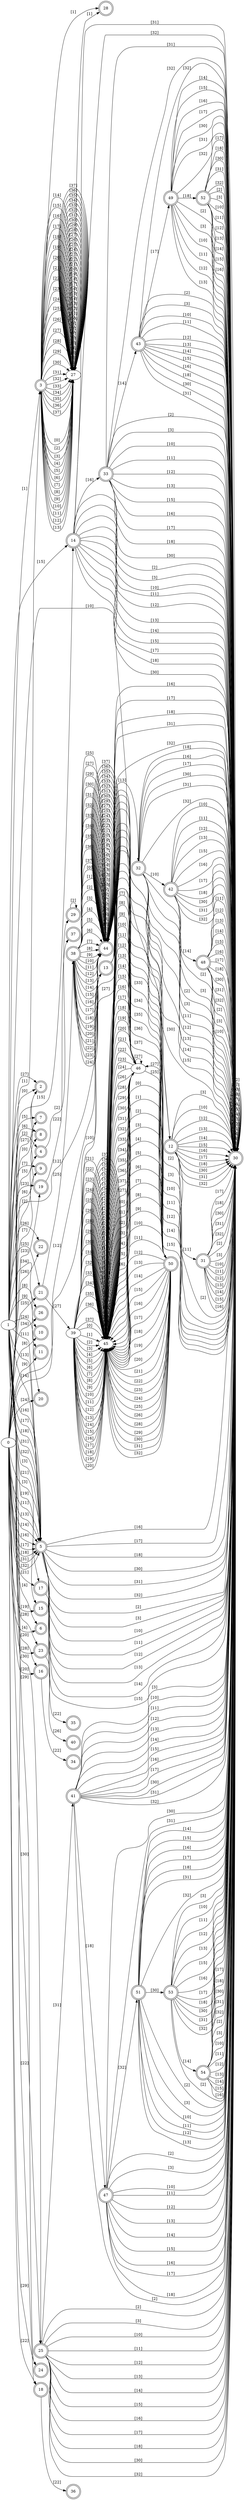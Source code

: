 digraph DFA {
rankdir = LR
2 [shape = doublecircle]
3 [shape = doublecircle]
4 [shape = doublecircle]
5 [shape = doublecircle]
6 [shape = doublecircle]
7 [shape = doublecircle]
8 [shape = doublecircle]
9 [shape = doublecircle]
10 [shape = doublecircle]
11 [shape = doublecircle]
12 [shape = doublecircle]
13 [shape = doublecircle]
14 [shape = doublecircle]
15 [shape = doublecircle]
16 [shape = doublecircle]
17 [shape = doublecircle]
18 [shape = doublecircle]
19 [shape = doublecircle]
20 [shape = doublecircle]
21 [shape = doublecircle]
22 [shape = doublecircle]
23 [shape = doublecircle]
24 [shape = doublecircle]
25 [shape = doublecircle]
26 [shape = doublecircle]
28 [shape = doublecircle]
29 [shape = doublecircle]
30 [shape = doublecircle]
31 [shape = doublecircle]
32 [shape = doublecircle]
33 [shape = doublecircle]
34 [shape = doublecircle]
35 [shape = doublecircle]
36 [shape = doublecircle]
37 [shape = doublecircle]
38 [shape = doublecircle]
40 [shape = doublecircle]
41 [shape = doublecircle]
42 [shape = doublecircle]
43 [shape = doublecircle]
44 [shape = doublecircle]
47 [shape = doublecircle]
48 [shape = doublecircle]
49 [shape = doublecircle]
50 [shape = doublecircle]
51 [shape = doublecircle]
52 [shape = doublecircle]
53 [shape = doublecircle]
54 [shape = doublecircle]
0 -> 2 [label="[0]"]
0 -> 3 [label="[1]"]
0 -> 4 [label="[2]"]
0 -> 5 [label="[3]"]
0 -> 6 [label="[4]"]
0 -> 7 [label="[5]"]
0 -> 8 [label="[6]"]
0 -> 9 [label="[7]"]
0 -> 10 [label="[8]"]
0 -> 11 [label="[9]"]
0 -> 12 [label="[10]"]
0 -> 5 [label="[11]"]
0 -> 13 [label="[12]"]
0 -> 5 [label="[13]"]
0 -> 5 [label="[14]"]
0 -> 14 [label="[15]"]
0 -> 5 [label="[16]"]
0 -> 5 [label="[17]"]
0 -> 5 [label="[18]"]
0 -> 15 [label="[19]"]
0 -> 16 [label="[20]"]
0 -> 17 [label="[21]"]
0 -> 18 [label="[22]"]
0 -> 19 [label="[23]"]
0 -> 20 [label="[24]"]
0 -> 21 [label="[25]"]
0 -> 22 [label="[26]"]
0 -> 2 [label="[27]"]
0 -> 23 [label="[28]"]
0 -> 24 [label="[29]"]
0 -> 25 [label="[30]"]
0 -> 5 [label="[31]"]
0 -> 5 [label="[32]"]
0 -> 26 [label="[34]"]
1 -> 2 [label="[0]"]
1 -> 3 [label="[1]"]
1 -> 4 [label="[2]"]
1 -> 5 [label="[3]"]
1 -> 6 [label="[4]"]
1 -> 7 [label="[5]"]
1 -> 8 [label="[6]"]
1 -> 9 [label="[7]"]
1 -> 10 [label="[8]"]
1 -> 11 [label="[9]"]
1 -> 12 [label="[10]"]
1 -> 5 [label="[11]"]
1 -> 13 [label="[12]"]
1 -> 5 [label="[13]"]
1 -> 5 [label="[14]"]
1 -> 14 [label="[15]"]
1 -> 5 [label="[16]"]
1 -> 5 [label="[17]"]
1 -> 5 [label="[18]"]
1 -> 15 [label="[19]"]
1 -> 16 [label="[20]"]
1 -> 17 [label="[21]"]
1 -> 18 [label="[22]"]
1 -> 19 [label="[23]"]
1 -> 20 [label="[24]"]
1 -> 21 [label="[25]"]
1 -> 22 [label="[26]"]
1 -> 2 [label="[27]"]
1 -> 23 [label="[28]"]
1 -> 24 [label="[29]"]
1 -> 25 [label="[30]"]
1 -> 5 [label="[31]"]
1 -> 5 [label="[32]"]
1 -> 26 [label="[34]"]
3 -> 27 [label="[0]"]
3 -> 28 [label="[1]"]
3 -> 27 [label="[2]"]
3 -> 27 [label="[3]"]
3 -> 27 [label="[4]"]
3 -> 27 [label="[5]"]
3 -> 27 [label="[6]"]
3 -> 27 [label="[7]"]
3 -> 27 [label="[8]"]
3 -> 27 [label="[9]"]
3 -> 27 [label="[10]"]
3 -> 27 [label="[11]"]
3 -> 27 [label="[12]"]
3 -> 27 [label="[13]"]
3 -> 27 [label="[14]"]
3 -> 27 [label="[15]"]
3 -> 27 [label="[16]"]
3 -> 27 [label="[17]"]
3 -> 27 [label="[18]"]
3 -> 27 [label="[19]"]
3 -> 27 [label="[20]"]
3 -> 27 [label="[21]"]
3 -> 27 [label="[22]"]
3 -> 27 [label="[23]"]
3 -> 27 [label="[24]"]
3 -> 27 [label="[25]"]
3 -> 27 [label="[26]"]
3 -> 27 [label="[27]"]
3 -> 27 [label="[28]"]
3 -> 27 [label="[29]"]
3 -> 27 [label="[30]"]
3 -> 27 [label="[31]"]
3 -> 27 [label="[32]"]
3 -> 27 [label="[33]"]
3 -> 27 [label="[34]"]
3 -> 27 [label="[35]"]
3 -> 27 [label="[36]"]
3 -> 27 [label="[37]"]
4 -> 29 [label="[2]"]
5 -> 30 [label="[2]"]
5 -> 30 [label="[3]"]
5 -> 30 [label="[10]"]
5 -> 30 [label="[11]"]
5 -> 30 [label="[12]"]
5 -> 30 [label="[13]"]
5 -> 30 [label="[14]"]
5 -> 30 [label="[15]"]
5 -> 30 [label="[16]"]
5 -> 30 [label="[17]"]
5 -> 30 [label="[18]"]
5 -> 30 [label="[30]"]
5 -> 30 [label="[31]"]
5 -> 30 [label="[32]"]
12 -> 30 [label="[2]"]
12 -> 30 [label="[3]"]
12 -> 30 [label="[10]"]
12 -> 31 [label="[11]"]
12 -> 30 [label="[12]"]
12 -> 30 [label="[13]"]
12 -> 30 [label="[14]"]
12 -> 30 [label="[15]"]
12 -> 30 [label="[16]"]
12 -> 30 [label="[17]"]
12 -> 30 [label="[18]"]
12 -> 30 [label="[30]"]
12 -> 30 [label="[31]"]
12 -> 30 [label="[32]"]
13 -> 30 [label="[2]"]
13 -> 30 [label="[3]"]
13 -> 30 [label="[10]"]
13 -> 30 [label="[11]"]
13 -> 30 [label="[12]"]
13 -> 32 [label="[13]"]
13 -> 30 [label="[14]"]
13 -> 30 [label="[15]"]
13 -> 30 [label="[16]"]
13 -> 30 [label="[17]"]
13 -> 30 [label="[18]"]
13 -> 30 [label="[30]"]
13 -> 30 [label="[31]"]
13 -> 30 [label="[32]"]
14 -> 30 [label="[2]"]
14 -> 30 [label="[3]"]
14 -> 30 [label="[10]"]
14 -> 30 [label="[11]"]
14 -> 30 [label="[12]"]
14 -> 30 [label="[13]"]
14 -> 30 [label="[14]"]
14 -> 30 [label="[15]"]
14 -> 33 [label="[16]"]
14 -> 30 [label="[17]"]
14 -> 30 [label="[18]"]
14 -> 30 [label="[30]"]
14 -> 30 [label="[31]"]
14 -> 30 [label="[32]"]
16 -> 34 [label="[22]"]
17 -> 35 [label="[22]"]
18 -> 36 [label="[22]"]
19 -> 37 [label="[22]"]
21 -> 38 [label="[25]"]
21 -> 39 [label="[27]"]
23 -> 40 [label="[26]"]
25 -> 30 [label="[2]"]
25 -> 30 [label="[3]"]
25 -> 30 [label="[10]"]
25 -> 30 [label="[11]"]
25 -> 30 [label="[12]"]
25 -> 30 [label="[13]"]
25 -> 30 [label="[14]"]
25 -> 30 [label="[15]"]
25 -> 30 [label="[16]"]
25 -> 30 [label="[17]"]
25 -> 30 [label="[18]"]
25 -> 30 [label="[30]"]
25 -> 41 [label="[31]"]
25 -> 30 [label="[32]"]
27 -> 27 [label="[0]"]
27 -> 28 [label="[1]"]
27 -> 27 [label="[2]"]
27 -> 27 [label="[3]"]
27 -> 27 [label="[4]"]
27 -> 27 [label="[5]"]
27 -> 27 [label="[6]"]
27 -> 27 [label="[7]"]
27 -> 27 [label="[8]"]
27 -> 27 [label="[9]"]
27 -> 27 [label="[10]"]
27 -> 27 [label="[11]"]
27 -> 27 [label="[12]"]
27 -> 27 [label="[13]"]
27 -> 27 [label="[14]"]
27 -> 27 [label="[15]"]
27 -> 27 [label="[16]"]
27 -> 27 [label="[17]"]
27 -> 27 [label="[18]"]
27 -> 27 [label="[19]"]
27 -> 27 [label="[20]"]
27 -> 27 [label="[21]"]
27 -> 27 [label="[22]"]
27 -> 27 [label="[23]"]
27 -> 27 [label="[24]"]
27 -> 27 [label="[25]"]
27 -> 27 [label="[26]"]
27 -> 27 [label="[27]"]
27 -> 27 [label="[28]"]
27 -> 27 [label="[29]"]
27 -> 27 [label="[30]"]
27 -> 27 [label="[31]"]
27 -> 27 [label="[32]"]
27 -> 27 [label="[33]"]
27 -> 27 [label="[34]"]
27 -> 27 [label="[35]"]
27 -> 27 [label="[36]"]
27 -> 27 [label="[37]"]
29 -> 29 [label="[2]"]
30 -> 30 [label="[2]"]
30 -> 30 [label="[3]"]
30 -> 30 [label="[10]"]
30 -> 30 [label="[11]"]
30 -> 30 [label="[12]"]
30 -> 30 [label="[13]"]
30 -> 30 [label="[14]"]
30 -> 30 [label="[15]"]
30 -> 30 [label="[16]"]
30 -> 30 [label="[17]"]
30 -> 30 [label="[18]"]
30 -> 30 [label="[30]"]
30 -> 30 [label="[31]"]
30 -> 30 [label="[32]"]
31 -> 30 [label="[2]"]
31 -> 30 [label="[3]"]
31 -> 30 [label="[10]"]
31 -> 30 [label="[11]"]
31 -> 30 [label="[12]"]
31 -> 30 [label="[13]"]
31 -> 30 [label="[14]"]
31 -> 30 [label="[15]"]
31 -> 30 [label="[16]"]
31 -> 30 [label="[17]"]
31 -> 30 [label="[18]"]
31 -> 30 [label="[30]"]
31 -> 30 [label="[31]"]
31 -> 30 [label="[32]"]
32 -> 30 [label="[2]"]
32 -> 30 [label="[3]"]
32 -> 42 [label="[10]"]
32 -> 30 [label="[11]"]
32 -> 30 [label="[12]"]
32 -> 30 [label="[13]"]
32 -> 30 [label="[14]"]
32 -> 30 [label="[15]"]
32 -> 30 [label="[16]"]
32 -> 30 [label="[17]"]
32 -> 30 [label="[18]"]
32 -> 30 [label="[30]"]
32 -> 30 [label="[31]"]
32 -> 30 [label="[32]"]
33 -> 30 [label="[2]"]
33 -> 30 [label="[3]"]
33 -> 30 [label="[10]"]
33 -> 30 [label="[11]"]
33 -> 30 [label="[12]"]
33 -> 30 [label="[13]"]
33 -> 43 [label="[14]"]
33 -> 30 [label="[15]"]
33 -> 30 [label="[16]"]
33 -> 30 [label="[17]"]
33 -> 30 [label="[18]"]
33 -> 30 [label="[30]"]
33 -> 30 [label="[31]"]
33 -> 30 [label="[32]"]
38 -> 44 [label="[0]"]
38 -> 44 [label="[1]"]
38 -> 44 [label="[2]"]
38 -> 44 [label="[3]"]
38 -> 44 [label="[4]"]
38 -> 44 [label="[5]"]
38 -> 44 [label="[6]"]
38 -> 44 [label="[7]"]
38 -> 44 [label="[8]"]
38 -> 44 [label="[9]"]
38 -> 44 [label="[10]"]
38 -> 44 [label="[11]"]
38 -> 44 [label="[12]"]
38 -> 44 [label="[13]"]
38 -> 44 [label="[14]"]
38 -> 44 [label="[15]"]
38 -> 44 [label="[16]"]
38 -> 44 [label="[17]"]
38 -> 44 [label="[18]"]
38 -> 44 [label="[19]"]
38 -> 44 [label="[20]"]
38 -> 44 [label="[21]"]
38 -> 44 [label="[22]"]
38 -> 44 [label="[23]"]
38 -> 44 [label="[24]"]
38 -> 44 [label="[25]"]
38 -> 44 [label="[27]"]
38 -> 44 [label="[29]"]
38 -> 44 [label="[30]"]
38 -> 44 [label="[31]"]
38 -> 44 [label="[32]"]
38 -> 44 [label="[33]"]
38 -> 44 [label="[34]"]
38 -> 44 [label="[35]"]
38 -> 44 [label="[36]"]
38 -> 44 [label="[37]"]
39 -> 45 [label="[0]"]
39 -> 45 [label="[1]"]
39 -> 45 [label="[2]"]
39 -> 45 [label="[3]"]
39 -> 45 [label="[4]"]
39 -> 45 [label="[5]"]
39 -> 45 [label="[6]"]
39 -> 45 [label="[7]"]
39 -> 45 [label="[8]"]
39 -> 45 [label="[9]"]
39 -> 45 [label="[10]"]
39 -> 45 [label="[11]"]
39 -> 45 [label="[12]"]
39 -> 45 [label="[13]"]
39 -> 45 [label="[14]"]
39 -> 45 [label="[15]"]
39 -> 45 [label="[16]"]
39 -> 45 [label="[17]"]
39 -> 45 [label="[18]"]
39 -> 45 [label="[19]"]
39 -> 45 [label="[20]"]
39 -> 45 [label="[21]"]
39 -> 45 [label="[22]"]
39 -> 45 [label="[23]"]
39 -> 45 [label="[24]"]
39 -> 45 [label="[25]"]
39 -> 45 [label="[26]"]
39 -> 46 [label="[27]"]
39 -> 45 [label="[28]"]
39 -> 45 [label="[29]"]
39 -> 45 [label="[30]"]
39 -> 45 [label="[31]"]
39 -> 45 [label="[32]"]
39 -> 45 [label="[33]"]
39 -> 45 [label="[34]"]
39 -> 45 [label="[35]"]
39 -> 45 [label="[36]"]
39 -> 45 [label="[37]"]
41 -> 30 [label="[2]"]
41 -> 30 [label="[3]"]
41 -> 30 [label="[10]"]
41 -> 30 [label="[11]"]
41 -> 30 [label="[12]"]
41 -> 30 [label="[13]"]
41 -> 30 [label="[14]"]
41 -> 30 [label="[15]"]
41 -> 30 [label="[16]"]
41 -> 30 [label="[17]"]
41 -> 47 [label="[18]"]
41 -> 30 [label="[30]"]
41 -> 30 [label="[31]"]
41 -> 30 [label="[32]"]
42 -> 30 [label="[2]"]
42 -> 30 [label="[3]"]
42 -> 30 [label="[10]"]
42 -> 30 [label="[11]"]
42 -> 30 [label="[12]"]
42 -> 30 [label="[13]"]
42 -> 48 [label="[14]"]
42 -> 30 [label="[15]"]
42 -> 30 [label="[16]"]
42 -> 30 [label="[17]"]
42 -> 30 [label="[18]"]
42 -> 30 [label="[30]"]
42 -> 30 [label="[31]"]
42 -> 30 [label="[32]"]
43 -> 30 [label="[2]"]
43 -> 30 [label="[3]"]
43 -> 30 [label="[10]"]
43 -> 30 [label="[11]"]
43 -> 30 [label="[12]"]
43 -> 30 [label="[13]"]
43 -> 30 [label="[14]"]
43 -> 30 [label="[15]"]
43 -> 30 [label="[16]"]
43 -> 49 [label="[17]"]
43 -> 30 [label="[18]"]
43 -> 30 [label="[30]"]
43 -> 30 [label="[31]"]
43 -> 30 [label="[32]"]
44 -> 44 [label="[0]"]
44 -> 44 [label="[1]"]
44 -> 44 [label="[2]"]
44 -> 44 [label="[3]"]
44 -> 44 [label="[4]"]
44 -> 44 [label="[5]"]
44 -> 44 [label="[6]"]
44 -> 44 [label="[7]"]
44 -> 44 [label="[8]"]
44 -> 44 [label="[9]"]
44 -> 44 [label="[10]"]
44 -> 44 [label="[11]"]
44 -> 44 [label="[12]"]
44 -> 44 [label="[13]"]
44 -> 44 [label="[14]"]
44 -> 44 [label="[15]"]
44 -> 44 [label="[16]"]
44 -> 44 [label="[17]"]
44 -> 44 [label="[18]"]
44 -> 44 [label="[19]"]
44 -> 44 [label="[20]"]
44 -> 44 [label="[21]"]
44 -> 44 [label="[22]"]
44 -> 44 [label="[23]"]
44 -> 44 [label="[24]"]
44 -> 44 [label="[25]"]
44 -> 44 [label="[27]"]
44 -> 44 [label="[29]"]
44 -> 44 [label="[30]"]
44 -> 44 [label="[31]"]
44 -> 44 [label="[32]"]
44 -> 44 [label="[33]"]
44 -> 44 [label="[34]"]
44 -> 44 [label="[35]"]
44 -> 44 [label="[36]"]
44 -> 44 [label="[37]"]
45 -> 45 [label="[0]"]
45 -> 45 [label="[1]"]
45 -> 45 [label="[2]"]
45 -> 45 [label="[3]"]
45 -> 45 [label="[4]"]
45 -> 45 [label="[5]"]
45 -> 45 [label="[6]"]
45 -> 45 [label="[7]"]
45 -> 45 [label="[8]"]
45 -> 45 [label="[9]"]
45 -> 45 [label="[10]"]
45 -> 45 [label="[11]"]
45 -> 45 [label="[12]"]
45 -> 45 [label="[13]"]
45 -> 45 [label="[14]"]
45 -> 45 [label="[15]"]
45 -> 45 [label="[16]"]
45 -> 45 [label="[17]"]
45 -> 45 [label="[18]"]
45 -> 45 [label="[19]"]
45 -> 45 [label="[20]"]
45 -> 45 [label="[21]"]
45 -> 45 [label="[22]"]
45 -> 45 [label="[23]"]
45 -> 45 [label="[24]"]
45 -> 45 [label="[25]"]
45 -> 45 [label="[26]"]
45 -> 46 [label="[27]"]
45 -> 45 [label="[28]"]
45 -> 45 [label="[29]"]
45 -> 45 [label="[30]"]
45 -> 45 [label="[31]"]
45 -> 45 [label="[32]"]
45 -> 45 [label="[33]"]
45 -> 45 [label="[34]"]
45 -> 45 [label="[35]"]
45 -> 45 [label="[36]"]
45 -> 45 [label="[37]"]
46 -> 45 [label="[0]"]
46 -> 45 [label="[1]"]
46 -> 45 [label="[2]"]
46 -> 45 [label="[3]"]
46 -> 45 [label="[4]"]
46 -> 45 [label="[5]"]
46 -> 45 [label="[6]"]
46 -> 45 [label="[7]"]
46 -> 45 [label="[8]"]
46 -> 45 [label="[9]"]
46 -> 45 [label="[10]"]
46 -> 45 [label="[11]"]
46 -> 45 [label="[12]"]
46 -> 45 [label="[13]"]
46 -> 45 [label="[14]"]
46 -> 45 [label="[15]"]
46 -> 45 [label="[16]"]
46 -> 45 [label="[17]"]
46 -> 45 [label="[18]"]
46 -> 45 [label="[19]"]
46 -> 45 [label="[20]"]
46 -> 45 [label="[21]"]
46 -> 45 [label="[22]"]
46 -> 45 [label="[23]"]
46 -> 45 [label="[24]"]
46 -> 50 [label="[25]"]
46 -> 45 [label="[26]"]
46 -> 46 [label="[27]"]
46 -> 45 [label="[28]"]
46 -> 45 [label="[29]"]
46 -> 45 [label="[30]"]
46 -> 45 [label="[31]"]
46 -> 45 [label="[32]"]
46 -> 45 [label="[33]"]
46 -> 45 [label="[34]"]
46 -> 45 [label="[35]"]
46 -> 45 [label="[36]"]
46 -> 45 [label="[37]"]
47 -> 30 [label="[2]"]
47 -> 30 [label="[3]"]
47 -> 30 [label="[10]"]
47 -> 30 [label="[11]"]
47 -> 30 [label="[12]"]
47 -> 30 [label="[13]"]
47 -> 30 [label="[14]"]
47 -> 30 [label="[15]"]
47 -> 30 [label="[16]"]
47 -> 30 [label="[17]"]
47 -> 30 [label="[18]"]
47 -> 30 [label="[30]"]
47 -> 30 [label="[31]"]
47 -> 51 [label="[32]"]
48 -> 30 [label="[2]"]
48 -> 30 [label="[3]"]
48 -> 30 [label="[10]"]
48 -> 30 [label="[11]"]
48 -> 30 [label="[12]"]
48 -> 30 [label="[13]"]
48 -> 30 [label="[14]"]
48 -> 30 [label="[15]"]
48 -> 30 [label="[16]"]
48 -> 30 [label="[17]"]
48 -> 30 [label="[18]"]
48 -> 30 [label="[30]"]
48 -> 30 [label="[31]"]
48 -> 30 [label="[32]"]
49 -> 30 [label="[2]"]
49 -> 30 [label="[3]"]
49 -> 30 [label="[10]"]
49 -> 30 [label="[11]"]
49 -> 30 [label="[12]"]
49 -> 30 [label="[13]"]
49 -> 30 [label="[14]"]
49 -> 30 [label="[15]"]
49 -> 30 [label="[16]"]
49 -> 30 [label="[17]"]
49 -> 52 [label="[18]"]
49 -> 30 [label="[30]"]
49 -> 30 [label="[31]"]
49 -> 30 [label="[32]"]
50 -> 45 [label="[0]"]
50 -> 45 [label="[1]"]
50 -> 45 [label="[2]"]
50 -> 45 [label="[3]"]
50 -> 45 [label="[4]"]
50 -> 45 [label="[5]"]
50 -> 45 [label="[6]"]
50 -> 45 [label="[7]"]
50 -> 45 [label="[8]"]
50 -> 45 [label="[9]"]
50 -> 45 [label="[10]"]
50 -> 45 [label="[11]"]
50 -> 45 [label="[12]"]
50 -> 45 [label="[13]"]
50 -> 45 [label="[14]"]
50 -> 45 [label="[15]"]
50 -> 45 [label="[16]"]
50 -> 45 [label="[17]"]
50 -> 45 [label="[18]"]
50 -> 45 [label="[19]"]
50 -> 45 [label="[20]"]
50 -> 45 [label="[21]"]
50 -> 45 [label="[22]"]
50 -> 45 [label="[23]"]
50 -> 45 [label="[24]"]
50 -> 45 [label="[25]"]
50 -> 45 [label="[26]"]
50 -> 46 [label="[27]"]
50 -> 45 [label="[28]"]
50 -> 45 [label="[29]"]
50 -> 45 [label="[30]"]
50 -> 45 [label="[31]"]
50 -> 45 [label="[32]"]
50 -> 45 [label="[33]"]
50 -> 45 [label="[34]"]
50 -> 45 [label="[35]"]
50 -> 45 [label="[36]"]
50 -> 45 [label="[37]"]
51 -> 30 [label="[2]"]
51 -> 30 [label="[3]"]
51 -> 30 [label="[10]"]
51 -> 30 [label="[11]"]
51 -> 30 [label="[12]"]
51 -> 30 [label="[13]"]
51 -> 30 [label="[14]"]
51 -> 30 [label="[15]"]
51 -> 30 [label="[16]"]
51 -> 30 [label="[17]"]
51 -> 30 [label="[18]"]
51 -> 53 [label="[30]"]
51 -> 30 [label="[31]"]
51 -> 30 [label="[32]"]
52 -> 30 [label="[2]"]
52 -> 30 [label="[3]"]
52 -> 30 [label="[10]"]
52 -> 30 [label="[11]"]
52 -> 30 [label="[12]"]
52 -> 30 [label="[13]"]
52 -> 30 [label="[14]"]
52 -> 30 [label="[15]"]
52 -> 30 [label="[16]"]
52 -> 30 [label="[17]"]
52 -> 30 [label="[18]"]
52 -> 30 [label="[30]"]
52 -> 30 [label="[31]"]
52 -> 30 [label="[32]"]
53 -> 30 [label="[2]"]
53 -> 30 [label="[3]"]
53 -> 30 [label="[10]"]
53 -> 30 [label="[11]"]
53 -> 30 [label="[12]"]
53 -> 30 [label="[13]"]
53 -> 54 [label="[14]"]
53 -> 30 [label="[15]"]
53 -> 30 [label="[16]"]
53 -> 30 [label="[17]"]
53 -> 30 [label="[18]"]
53 -> 30 [label="[30]"]
53 -> 30 [label="[31]"]
53 -> 30 [label="[32]"]
54 -> 30 [label="[2]"]
54 -> 30 [label="[3]"]
54 -> 30 [label="[10]"]
54 -> 30 [label="[11]"]
54 -> 30 [label="[12]"]
54 -> 30 [label="[13]"]
54 -> 30 [label="[14]"]
54 -> 30 [label="[15]"]
54 -> 30 [label="[16]"]
54 -> 30 [label="[17]"]
54 -> 30 [label="[18]"]
54 -> 30 [label="[30]"]
54 -> 30 [label="[31]"]
54 -> 30 [label="[32]"]
}

